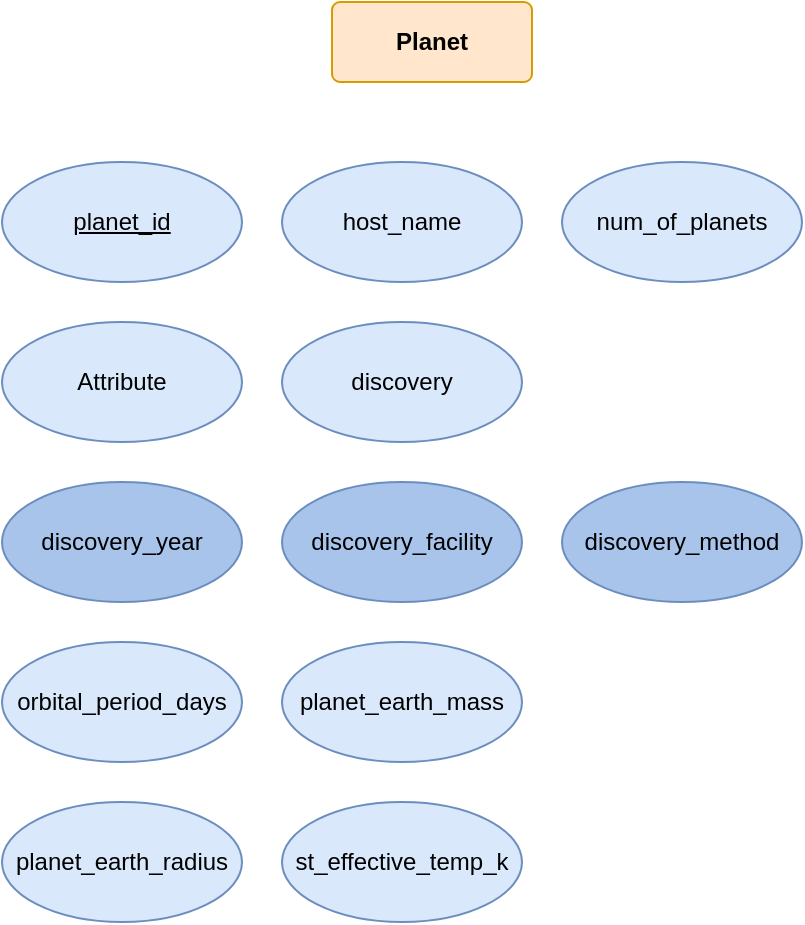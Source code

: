 <mxfile version="14.6.13" type="device"><diagram id="5BWeh6VZSArHpgSp1YOS" name="Page-1"><mxGraphModel dx="1186" dy="875" grid="1" gridSize="10" guides="1" tooltips="1" connect="1" arrows="1" fold="1" page="1" pageScale="1" pageWidth="850" pageHeight="1100" math="0" shadow="0"><root><mxCell id="0"/><mxCell id="1" parent="0"/><mxCell id="vlt0yWJBXO5oOfebMq66-14" value="&lt;b&gt;Planet&lt;/b&gt;" style="rounded=1;arcSize=10;whiteSpace=wrap;html=1;align=center;labelBackgroundColor=none;fillColor=#ffe6cc;strokeColor=#d79b00;" vertex="1" parent="1"><mxGeometry x="325" y="320" width="100" height="40" as="geometry"/></mxCell><mxCell id="vlt0yWJBXO5oOfebMq66-15" value="planet_id" style="ellipse;whiteSpace=wrap;html=1;align=center;fontStyle=4;labelBackgroundColor=none;fillColor=#dae8fc;strokeColor=#6c8ebf;" vertex="1" parent="1"><mxGeometry x="160" y="400" width="120" height="60" as="geometry"/></mxCell><mxCell id="vlt0yWJBXO5oOfebMq66-19" value="Attribute" style="ellipse;whiteSpace=wrap;html=1;align=center;labelBackgroundColor=none;fillColor=#dae8fc;strokeColor=#6c8ebf;" vertex="1" parent="1"><mxGeometry x="160" y="480" width="120" height="60" as="geometry"/></mxCell><mxCell id="vlt0yWJBXO5oOfebMq66-20" value="host_name" style="ellipse;whiteSpace=wrap;html=1;align=center;labelBackgroundColor=none;fillColor=#dae8fc;strokeColor=#6c8ebf;" vertex="1" parent="1"><mxGeometry x="300" y="400" width="120" height="60" as="geometry"/></mxCell><mxCell id="vlt0yWJBXO5oOfebMq66-21" value="num_of_planets" style="ellipse;whiteSpace=wrap;html=1;align=center;labelBackgroundColor=none;fillColor=#dae8fc;strokeColor=#6c8ebf;" vertex="1" parent="1"><mxGeometry x="440" y="400" width="120" height="60" as="geometry"/></mxCell><mxCell id="vlt0yWJBXO5oOfebMq66-22" value="discovery_method" style="ellipse;whiteSpace=wrap;html=1;align=center;labelBackgroundColor=none;strokeColor=#6c8ebf;fillColor=#A9C4EB;" vertex="1" parent="1"><mxGeometry x="440" y="560" width="120" height="60" as="geometry"/></mxCell><mxCell id="vlt0yWJBXO5oOfebMq66-23" value="discovery_year" style="ellipse;whiteSpace=wrap;html=1;align=center;labelBackgroundColor=none;strokeColor=#6c8ebf;fillColor=#A9C4EB;" vertex="1" parent="1"><mxGeometry x="160" y="560" width="120" height="60" as="geometry"/></mxCell><mxCell id="vlt0yWJBXO5oOfebMq66-24" value="discovery_facility" style="ellipse;whiteSpace=wrap;html=1;align=center;labelBackgroundColor=none;strokeColor=#6c8ebf;fillColor=#A9C4EB;" vertex="1" parent="1"><mxGeometry x="300" y="560" width="120" height="60" as="geometry"/></mxCell><mxCell id="vlt0yWJBXO5oOfebMq66-25" value="discovery" style="ellipse;whiteSpace=wrap;html=1;align=center;labelBackgroundColor=none;fillColor=#dae8fc;strokeColor=#6c8ebf;" vertex="1" parent="1"><mxGeometry x="300" y="480" width="120" height="60" as="geometry"/></mxCell><mxCell id="vlt0yWJBXO5oOfebMq66-26" value="orbital_period_days" style="ellipse;whiteSpace=wrap;html=1;align=center;labelBackgroundColor=none;fillColor=#dae8fc;strokeColor=#6c8ebf;" vertex="1" parent="1"><mxGeometry x="160" y="640" width="120" height="60" as="geometry"/></mxCell><mxCell id="vlt0yWJBXO5oOfebMq66-27" value="planet_earth_radius" style="ellipse;whiteSpace=wrap;html=1;align=center;labelBackgroundColor=none;fillColor=#dae8fc;strokeColor=#6c8ebf;" vertex="1" parent="1"><mxGeometry x="160" y="720" width="120" height="60" as="geometry"/></mxCell><mxCell id="vlt0yWJBXO5oOfebMq66-28" value="planet_earth_mass" style="ellipse;whiteSpace=wrap;html=1;align=center;labelBackgroundColor=none;fillColor=#dae8fc;strokeColor=#6c8ebf;" vertex="1" parent="1"><mxGeometry x="300" y="640" width="120" height="60" as="geometry"/></mxCell><mxCell id="vlt0yWJBXO5oOfebMq66-29" value="st_effective_temp_k" style="ellipse;whiteSpace=wrap;html=1;align=center;labelBackgroundColor=none;fillColor=#dae8fc;strokeColor=#6c8ebf;" vertex="1" parent="1"><mxGeometry x="300" y="720" width="120" height="60" as="geometry"/></mxCell></root></mxGraphModel></diagram></mxfile>